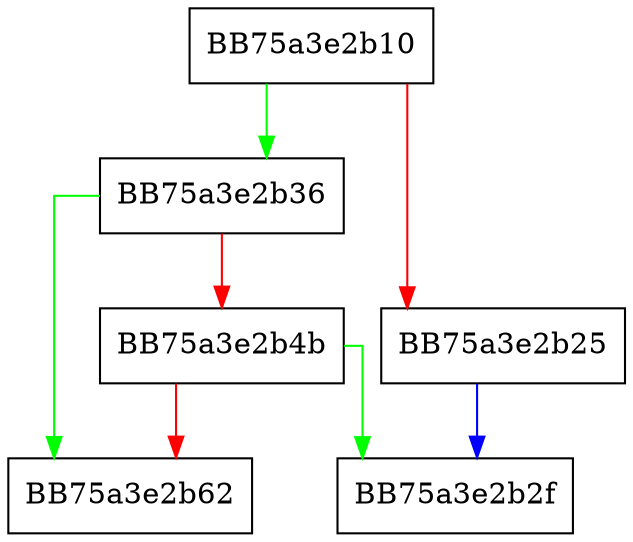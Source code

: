 digraph RegMultiply {
  node [shape="box"];
  graph [splines=ortho];
  BB75a3e2b10 -> BB75a3e2b36 [color="green"];
  BB75a3e2b10 -> BB75a3e2b25 [color="red"];
  BB75a3e2b25 -> BB75a3e2b2f [color="blue"];
  BB75a3e2b36 -> BB75a3e2b62 [color="green"];
  BB75a3e2b36 -> BB75a3e2b4b [color="red"];
  BB75a3e2b4b -> BB75a3e2b2f [color="green"];
  BB75a3e2b4b -> BB75a3e2b62 [color="red"];
}